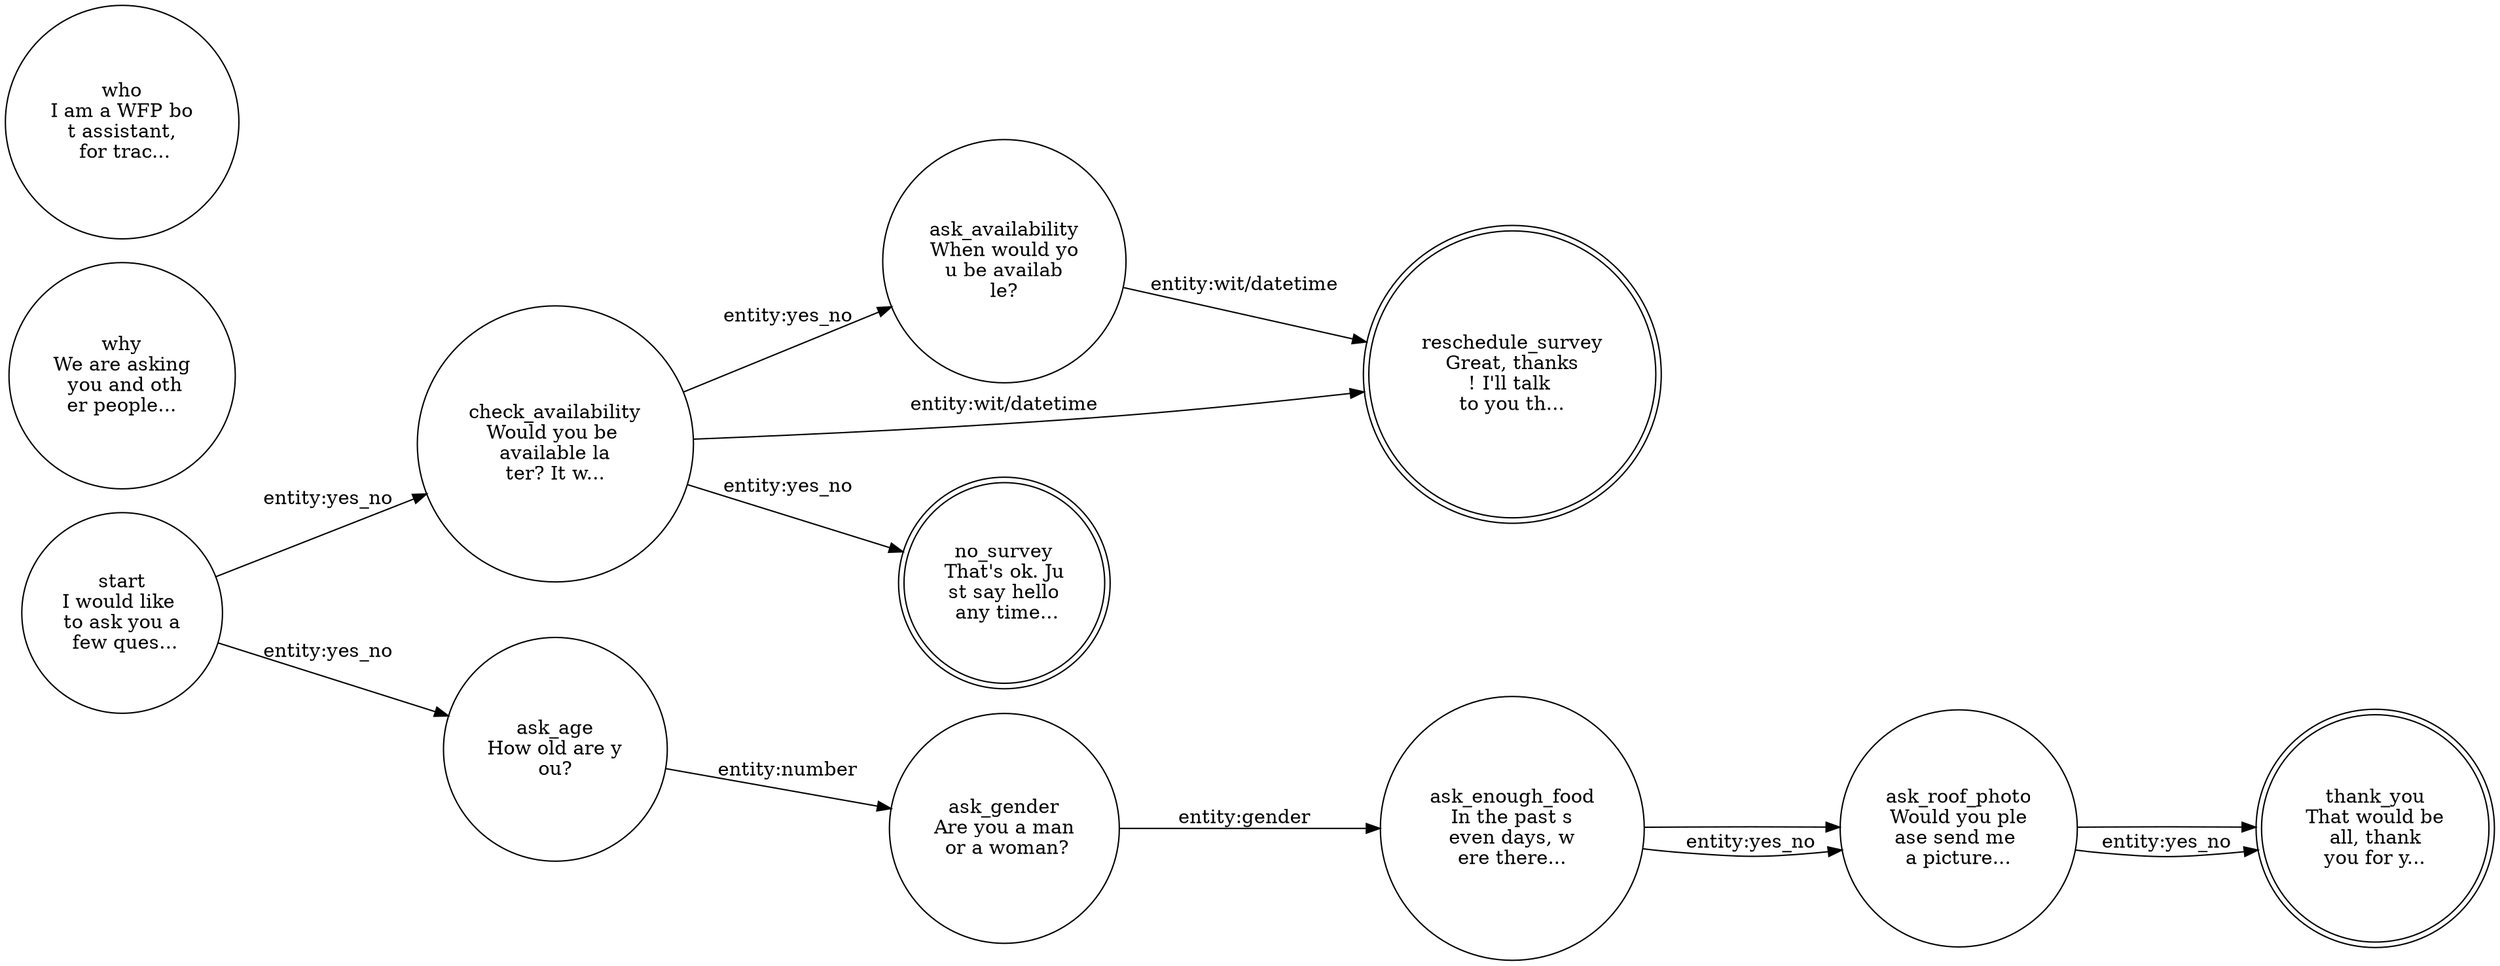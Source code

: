 digraph survey_flow {
	rankdir=LR;
	size="40";
	start [ label = "start
I would like 
to ask you a
 few ques...
", shape = circle ];
	check_availability [ label = "check_availability
Would you be 
available la
ter? It w...
", shape = circle ];
	ask_availability [ label = "ask_availability
When would yo
u be availab
le?", shape = circle ];
	reschedule_survey [ label = "reschedule_survey
Great, thanks
! I'll talk 
to you th...
", shape = doublecircle ];
	no_survey [ label = "no_survey
That's ok. Ju
st say hello
 any time...
", shape = doublecircle ];
	ask_age [ label = "ask_age
How old are y
ou?", shape = circle ];
	ask_gender [ label = "ask_gender
Are you a man
 or a woman?
", shape = circle ];
	ask_enough_food [ label = "ask_enough_food
In the past s
even days, w
ere there...
", shape = circle ];
	ask_roof_photo [ label = "ask_roof_photo
Would you ple
ase send me 
a picture...
", shape = circle ];
	thank_you [ label = "thank_you
That would be
 all, thank 
you for y...
", shape = doublecircle ];
	why [ label = "why
We are asking
 you and oth
er people...
", shape = circle ];
	who [ label = "who
I am a WFP bo
t assistant,
 for trac...
", shape = circle ];
	start -> ask_age [ label = "entity:yes_no", dir = forward ];
	start -> check_availability [ label = "entity:yes_no", dir = forward ];
	check_availability -> ask_availability [ label = "entity:yes_no", dir = forward ];
	check_availability -> no_survey [ label = "entity:yes_no", dir = forward ];
	check_availability -> reschedule_survey [ label = "entity:wit/datetime", dir = forward ];
	ask_availability -> reschedule_survey [ label = "entity:wit/datetime", dir = forward ];
	ask_age -> ask_gender [ label = "entity:number", dir = forward ];
	ask_gender -> ask_enough_food [ label = "entity:gender", dir = forward ];
	ask_enough_food -> ask_roof_photo [ label = "", dir = forward ];
	ask_enough_food -> ask_roof_photo [ label = "entity:yes_no", dir = forward ];
	ask_roof_photo -> thank_you [ label = "", dir = forward ];
	ask_roof_photo -> thank_you [ label = "entity:yes_no", dir = forward ];
}
